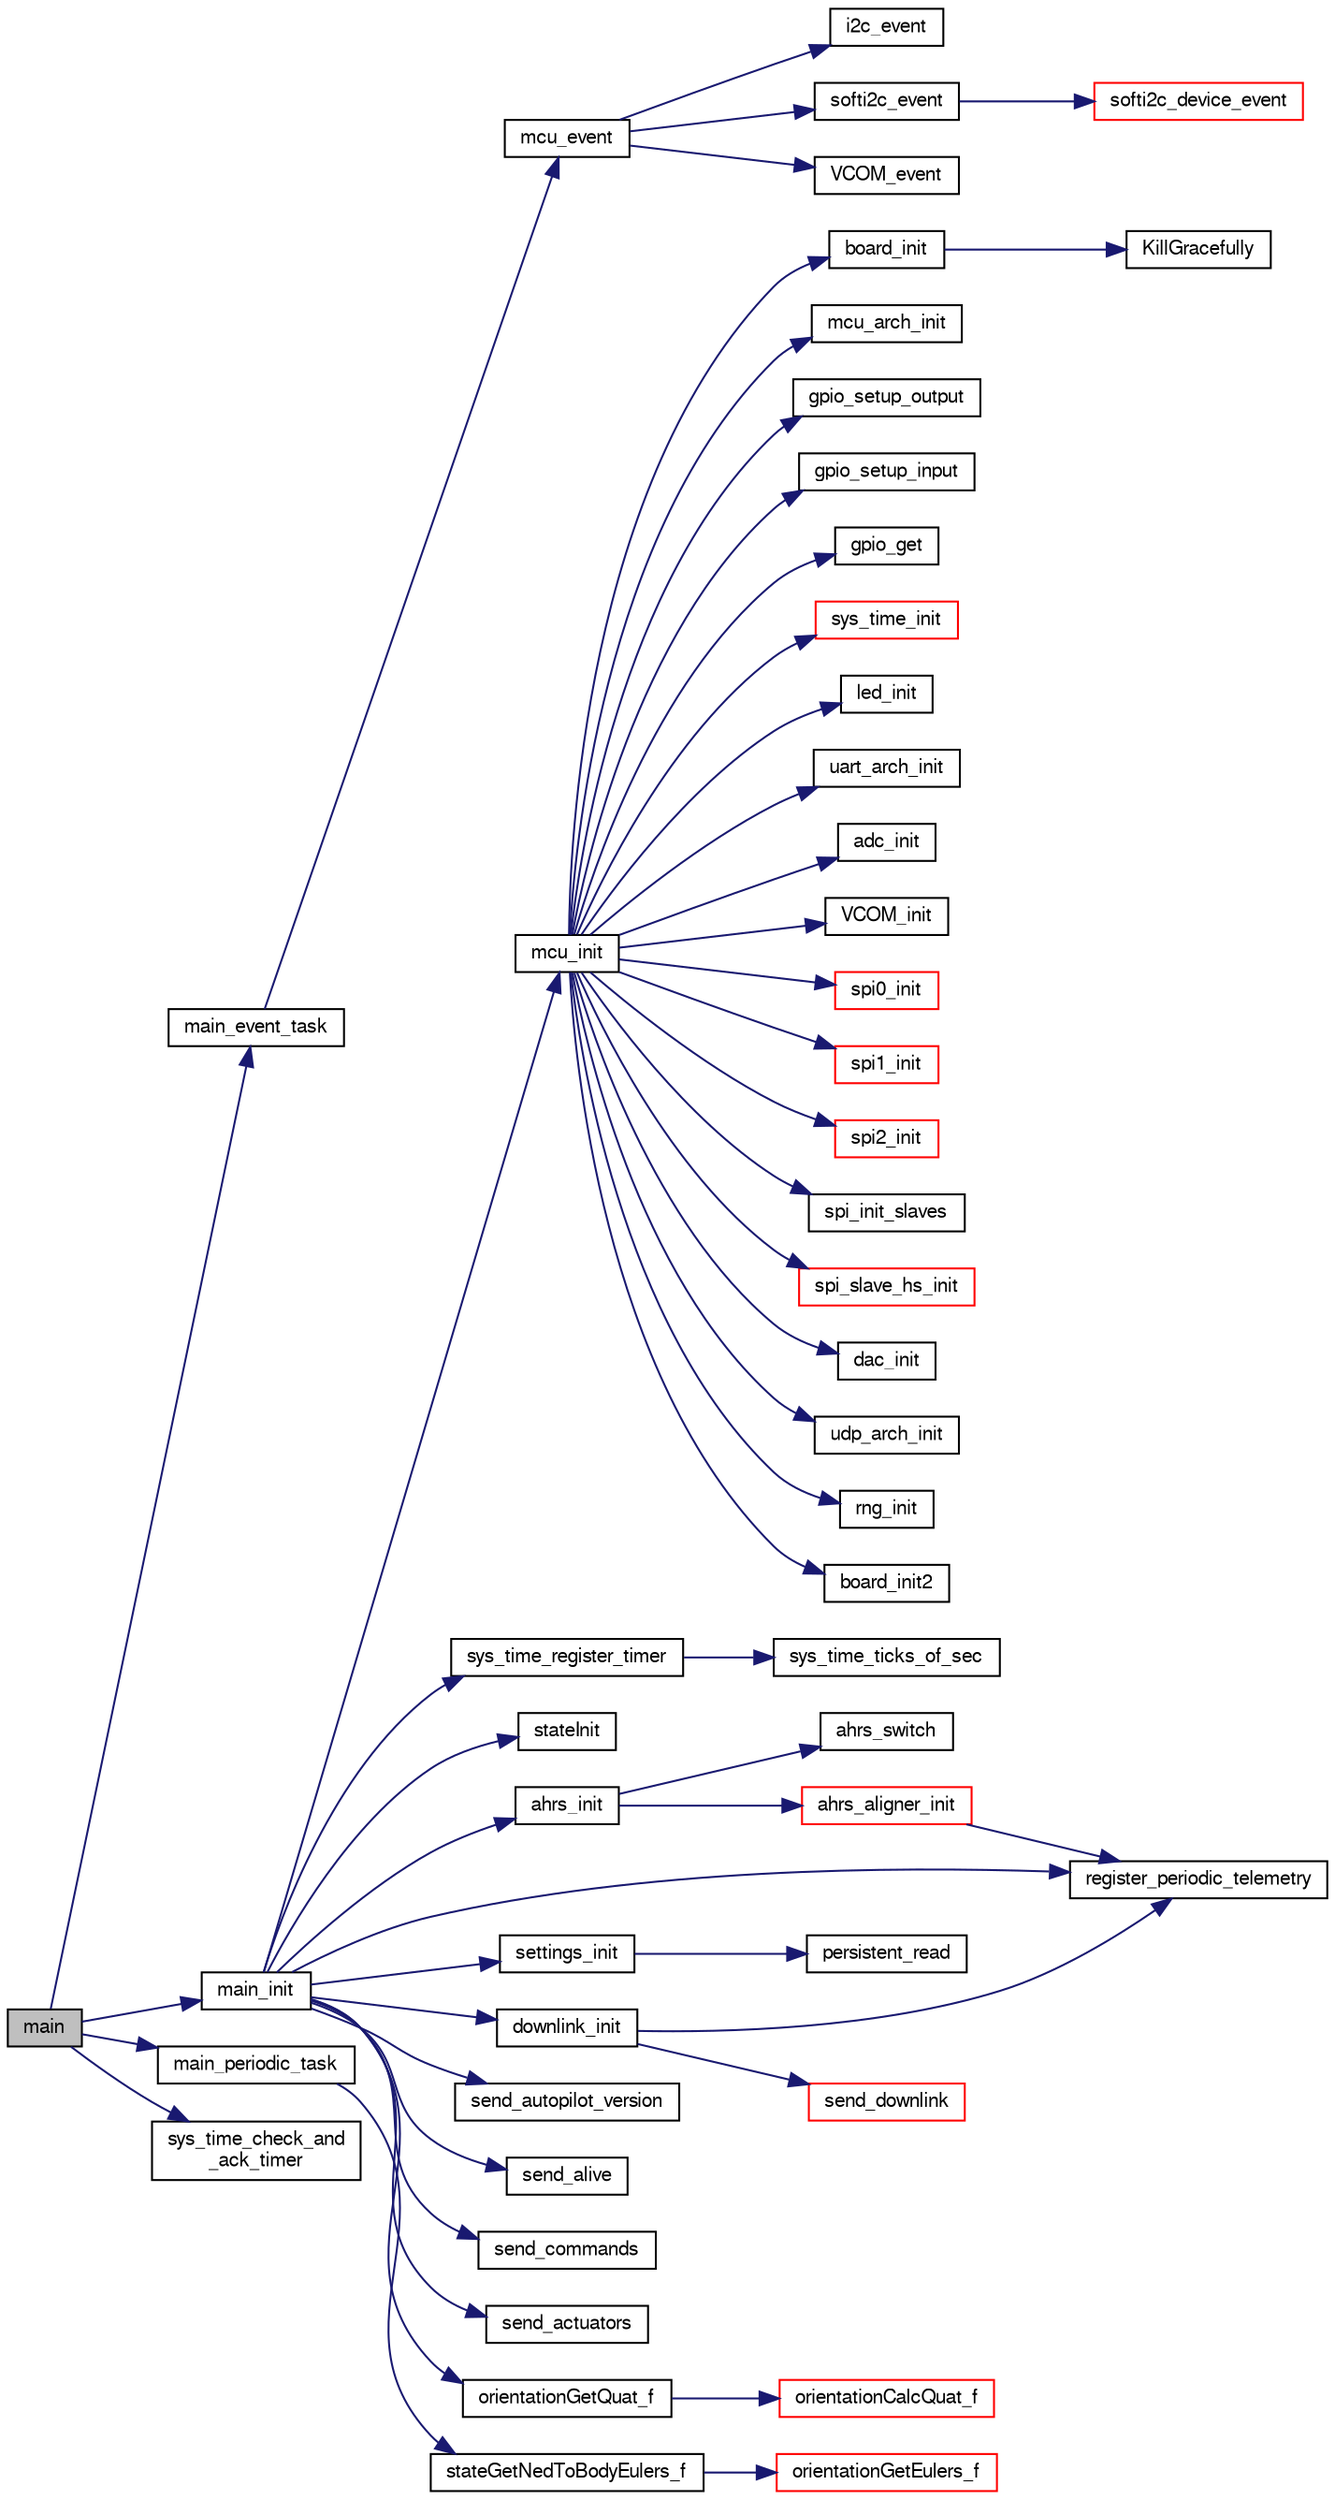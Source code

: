 digraph "main"
{
  edge [fontname="FreeSans",fontsize="10",labelfontname="FreeSans",labelfontsize="10"];
  node [fontname="FreeSans",fontsize="10",shape=record];
  rankdir="LR";
  Node1 [label="main",height=0.2,width=0.4,color="black", fillcolor="grey75", style="filled", fontcolor="black"];
  Node1 -> Node2 [color="midnightblue",fontsize="10",style="solid",fontname="FreeSans"];
  Node2 [label="main_event_task",height=0.2,width=0.4,color="black", fillcolor="white", style="filled",URL="$demo__ahrs__actuators_8c.html#a1cd23e45d5c51116ae1e3096912ea1d1"];
  Node2 -> Node3 [color="midnightblue",fontsize="10",style="solid",fontname="FreeSans"];
  Node3 [label="mcu_event",height=0.2,width=0.4,color="black", fillcolor="white", style="filled",URL="$group__mcu__periph.html#gaf44fd3e4d3d56943e4d0e89100974b07",tooltip="MCU event functions. "];
  Node3 -> Node4 [color="midnightblue",fontsize="10",style="solid",fontname="FreeSans"];
  Node4 [label="i2c_event",height=0.2,width=0.4,color="black", fillcolor="white", style="filled",URL="$group__i2c.html#ga05763355d0e087ba41feab61dd773fe6",tooltip="i2c_event() function "];
  Node3 -> Node5 [color="midnightblue",fontsize="10",style="solid",fontname="FreeSans"];
  Node5 [label="softi2c_event",height=0.2,width=0.4,color="black", fillcolor="white", style="filled",URL="$softi2c_8c.html#a00f14c5101231479a8ceab61ae4cad7c"];
  Node5 -> Node6 [color="midnightblue",fontsize="10",style="solid",fontname="FreeSans"];
  Node6 [label="softi2c_device_event",height=0.2,width=0.4,color="red", fillcolor="white", style="filled",URL="$softi2c_8c.html#a25e9e1f40150fe875f3f75fd2b079618"];
  Node3 -> Node7 [color="midnightblue",fontsize="10",style="solid",fontname="FreeSans"];
  Node7 [label="VCOM_event",height=0.2,width=0.4,color="black", fillcolor="white", style="filled",URL="$lpc21_2usb__ser__hw_8c.html#a15c895e4456578b3ca2818c1e17c832a"];
  Node1 -> Node8 [color="midnightblue",fontsize="10",style="solid",fontname="FreeSans"];
  Node8 [label="main_init",height=0.2,width=0.4,color="black", fillcolor="white", style="filled",URL="$demo__ahrs__actuators_8c.html#afaa8374e20b79aaf7cfcea5ad9467ab1"];
  Node8 -> Node9 [color="midnightblue",fontsize="10",style="solid",fontname="FreeSans"];
  Node9 [label="mcu_init",height=0.2,width=0.4,color="black", fillcolor="white", style="filled",URL="$group__mcu__periph.html#ga9af744358ff4b1e3e33d7dd170862f9b",tooltip="Microcontroller peripherals initialization. "];
  Node9 -> Node10 [color="midnightblue",fontsize="10",style="solid",fontname="FreeSans"];
  Node10 [label="board_init",height=0.2,width=0.4,color="black", fillcolor="white", style="filled",URL="$group__mcu__periph.html#ga916f2adc2080b4fe88034086d107a8dc",tooltip="Optional board init function called at the start of mcu_init(). "];
  Node10 -> Node11 [color="midnightblue",fontsize="10",style="solid",fontname="FreeSans"];
  Node11 [label="KillGracefully",height=0.2,width=0.4,color="black", fillcolor="white", style="filled",URL="$ardrone_2board_8c.html#a646b7f375c14d15f1aa843bbe058634f"];
  Node9 -> Node12 [color="midnightblue",fontsize="10",style="solid",fontname="FreeSans"];
  Node12 [label="mcu_arch_init",height=0.2,width=0.4,color="black", fillcolor="white", style="filled",URL="$chibios_2mcu__arch_8c.html#a87671303c7d4a9264b1ffbb07e87f454"];
  Node9 -> Node13 [color="midnightblue",fontsize="10",style="solid",fontname="FreeSans"];
  Node13 [label="gpio_setup_output",height=0.2,width=0.4,color="black", fillcolor="white", style="filled",URL="$chibios_2mcu__periph_2gpio__arch_8c.html#a614c4a447f1e43381d92c682ac3b953f",tooltip="Setup one or more pins of the given GPIO port as outputs. "];
  Node9 -> Node14 [color="midnightblue",fontsize="10",style="solid",fontname="FreeSans"];
  Node14 [label="gpio_setup_input",height=0.2,width=0.4,color="black", fillcolor="white", style="filled",URL="$chibios_2mcu__periph_2gpio__arch_8c.html#ae7d0172a824f41338c10872b96cc541b",tooltip="Setup one or more pins of the given GPIO port as inputs. "];
  Node9 -> Node15 [color="midnightblue",fontsize="10",style="solid",fontname="FreeSans"];
  Node15 [label="gpio_get",height=0.2,width=0.4,color="black", fillcolor="white", style="filled",URL="$chibios_2mcu__periph_2gpio__arch_8h.html#afd6403990094d8cd6010b2e641a977da",tooltip="Get level of a gpio. "];
  Node9 -> Node16 [color="midnightblue",fontsize="10",style="solid",fontname="FreeSans"];
  Node16 [label="sys_time_init",height=0.2,width=0.4,color="red", fillcolor="white", style="filled",URL="$sys__time_8c.html#a1e6b75f4db9128a3326d8a6283b0af43"];
  Node9 -> Node17 [color="midnightblue",fontsize="10",style="solid",fontname="FreeSans"];
  Node17 [label="led_init",height=0.2,width=0.4,color="black", fillcolor="white", style="filled",URL="$led_8h.html#a9d9d9b1f30592189c3aa7358c626218f",tooltip="Automatic initialization of actived LED Set to OFF at startup. "];
  Node9 -> Node18 [color="midnightblue",fontsize="10",style="solid",fontname="FreeSans"];
  Node18 [label="uart_arch_init",height=0.2,width=0.4,color="black", fillcolor="white", style="filled",URL="$linux_2mcu__periph_2uart__arch_8c.html#a7e440684a8b6a4088b2f1d5b4dc47587"];
  Node9 -> Node19 [color="midnightblue",fontsize="10",style="solid",fontname="FreeSans"];
  Node19 [label="adc_init",height=0.2,width=0.4,color="black", fillcolor="white", style="filled",URL="$chibios_2mcu__periph_2adc__arch_8c.html#a2b815e6730e8723a6d1d06d9ef8f31c0",tooltip="Adc init. "];
  Node9 -> Node20 [color="midnightblue",fontsize="10",style="solid",fontname="FreeSans"];
  Node20 [label="VCOM_init",height=0.2,width=0.4,color="black", fillcolor="white", style="filled",URL="$lpc21_2usb__ser__hw_8c.html#a96a54f28bfc8bc28963cd2fac74609cd"];
  Node9 -> Node21 [color="midnightblue",fontsize="10",style="solid",fontname="FreeSans"];
  Node21 [label="spi0_init",height=0.2,width=0.4,color="red", fillcolor="white", style="filled",URL="$group__spi.html#ga2437939c4fca0a4a5a4f79460ed3f731"];
  Node9 -> Node22 [color="midnightblue",fontsize="10",style="solid",fontname="FreeSans"];
  Node22 [label="spi1_init",height=0.2,width=0.4,color="red", fillcolor="white", style="filled",URL="$group__spi.html#ga7da3469436debceb731ecb76c920efda"];
  Node9 -> Node23 [color="midnightblue",fontsize="10",style="solid",fontname="FreeSans"];
  Node23 [label="spi2_init",height=0.2,width=0.4,color="red", fillcolor="white", style="filled",URL="$group__spi.html#ga1c8c4e89459606c70f6749714abd4a86"];
  Node9 -> Node24 [color="midnightblue",fontsize="10",style="solid",fontname="FreeSans"];
  Node24 [label="spi_init_slaves",height=0.2,width=0.4,color="black", fillcolor="white", style="filled",URL="$group__spi.html#gafc9125c5764a6749703ae4f1303a16f3",tooltip="spi_init_slaves() function "];
  Node9 -> Node25 [color="midnightblue",fontsize="10",style="solid",fontname="FreeSans"];
  Node25 [label="spi_slave_hs_init",height=0.2,width=0.4,color="red", fillcolor="white", style="filled",URL="$spi__slave__hs__arch_8c.html#ad7c7233ab7697ee83d0228fe95b0c048"];
  Node9 -> Node26 [color="midnightblue",fontsize="10",style="solid",fontname="FreeSans"];
  Node26 [label="dac_init",height=0.2,width=0.4,color="black", fillcolor="white", style="filled",URL="$dac__arch_8c.html#a6e622fafee8436bf9cf9f6b120352e3c"];
  Node9 -> Node27 [color="midnightblue",fontsize="10",style="solid",fontname="FreeSans"];
  Node27 [label="udp_arch_init",height=0.2,width=0.4,color="black", fillcolor="white", style="filled",URL="$linux_2mcu__periph_2udp__arch_8c.html#a665732768aad2a0f4b0a396d96485cc2"];
  Node9 -> Node28 [color="midnightblue",fontsize="10",style="solid",fontname="FreeSans"];
  Node28 [label="rng_init",height=0.2,width=0.4,color="black", fillcolor="white", style="filled",URL="$chibios_2mcu__periph_2rng__arch_8c.html#ad5a3df3d0092f55f6ea54ccaa7daf3dc"];
  Node9 -> Node29 [color="midnightblue",fontsize="10",style="solid",fontname="FreeSans"];
  Node29 [label="board_init2",height=0.2,width=0.4,color="black", fillcolor="white", style="filled",URL="$group__mcu__periph.html#gaf8669c6ba2d12460cf1172edd1a5e4a3",tooltip="Optional board init function called at the end of mcu_init(). "];
  Node8 -> Node30 [color="midnightblue",fontsize="10",style="solid",fontname="FreeSans"];
  Node30 [label="sys_time_register_timer",height=0.2,width=0.4,color="black", fillcolor="white", style="filled",URL="$sys__time_8c.html#a3ababed8b6819006aaf919a663efe8cd",tooltip="Register a new system timer. "];
  Node30 -> Node31 [color="midnightblue",fontsize="10",style="solid",fontname="FreeSans"];
  Node31 [label="sys_time_ticks_of_sec",height=0.2,width=0.4,color="black", fillcolor="white", style="filled",URL="$sys__time_8h.html#a2894f16d75a4d3c6ad1449d7bba85406"];
  Node8 -> Node32 [color="midnightblue",fontsize="10",style="solid",fontname="FreeSans"];
  Node32 [label="stateInit",height=0.2,width=0.4,color="black", fillcolor="white", style="filled",URL="$group__state__interface.html#gae841c56c9a83bf54bcdd8d7f166f2e2a"];
  Node8 -> Node33 [color="midnightblue",fontsize="10",style="solid",fontname="FreeSans"];
  Node33 [label="ahrs_init",height=0.2,width=0.4,color="black", fillcolor="white", style="filled",URL="$ahrs_8c.html#aa3721663c9df7c7af5613486a3566afb",tooltip="AHRS initialization. "];
  Node33 -> Node34 [color="midnightblue",fontsize="10",style="solid",fontname="FreeSans"];
  Node34 [label="ahrs_switch",height=0.2,width=0.4,color="black", fillcolor="white", style="filled",URL="$ahrs_8c.html#ad933997851f19f057be2d3c1d4b5b5d0",tooltip="Switch to the output of another AHRS impl. "];
  Node33 -> Node35 [color="midnightblue",fontsize="10",style="solid",fontname="FreeSans"];
  Node35 [label="ahrs_aligner_init",height=0.2,width=0.4,color="red", fillcolor="white", style="filled",URL="$ahrs__aligner_8c.html#a321c9a82fcb75074c3041cbf6906e5ea"];
  Node35 -> Node36 [color="midnightblue",fontsize="10",style="solid",fontname="FreeSans"];
  Node36 [label="register_periodic_telemetry",height=0.2,width=0.4,color="black", fillcolor="white", style="filled",URL="$telemetry_8c.html#a8b8cf43739f06c54d16370c141b541a0",tooltip="Register a telemetry callback function. "];
  Node8 -> Node37 [color="midnightblue",fontsize="10",style="solid",fontname="FreeSans"];
  Node37 [label="settings_init",height=0.2,width=0.4,color="black", fillcolor="white", style="filled",URL="$settings_8c.html#a5f9a5a2e826aec11c77548f2a541fb9e"];
  Node37 -> Node38 [color="midnightblue",fontsize="10",style="solid",fontname="FreeSans"];
  Node38 [label="persistent_read",height=0.2,width=0.4,color="black", fillcolor="white", style="filled",URL="$chibios_2subsystems_2settings__arch_8c.html#a6d60026540670a5fc2ac03dee06c791e"];
  Node8 -> Node39 [color="midnightblue",fontsize="10",style="solid",fontname="FreeSans"];
  Node39 [label="downlink_init",height=0.2,width=0.4,color="black", fillcolor="white", style="filled",URL="$downlink_8c.html#afd49e1738cc6ad57218b944dcb94f73b"];
  Node39 -> Node36 [color="midnightblue",fontsize="10",style="solid",fontname="FreeSans"];
  Node39 -> Node40 [color="midnightblue",fontsize="10",style="solid",fontname="FreeSans"];
  Node40 [label="send_downlink",height=0.2,width=0.4,color="red", fillcolor="white", style="filled",URL="$downlink_8c.html#af23b2b19aabf230dd8e4bb719c3d4f34"];
  Node8 -> Node36 [color="midnightblue",fontsize="10",style="solid",fontname="FreeSans"];
  Node8 -> Node41 [color="midnightblue",fontsize="10",style="solid",fontname="FreeSans"];
  Node41 [label="send_autopilot_version",height=0.2,width=0.4,color="black", fillcolor="white", style="filled",URL="$demo__ahrs__actuators_8c.html#a974326e4c446abb45f2c4ce43666412f"];
  Node8 -> Node42 [color="midnightblue",fontsize="10",style="solid",fontname="FreeSans"];
  Node42 [label="send_alive",height=0.2,width=0.4,color="black", fillcolor="white", style="filled",URL="$demo__ahrs__actuators_8c.html#a65644c7fe2e327f01296b259bc106f85"];
  Node8 -> Node43 [color="midnightblue",fontsize="10",style="solid",fontname="FreeSans"];
  Node43 [label="send_commands",height=0.2,width=0.4,color="black", fillcolor="white", style="filled",URL="$demo__ahrs__actuators_8c.html#a4d3ebf2393fe597ab7a9a9e615ed2efe"];
  Node8 -> Node44 [color="midnightblue",fontsize="10",style="solid",fontname="FreeSans"];
  Node44 [label="send_actuators",height=0.2,width=0.4,color="black", fillcolor="white", style="filled",URL="$demo__ahrs__actuators_8c.html#acd7f051f394d395b1b28750b8e853e9c"];
  Node8 -> Node45 [color="midnightblue",fontsize="10",style="solid",fontname="FreeSans"];
  Node45 [label="orientationGetQuat_f",height=0.2,width=0.4,color="black", fillcolor="white", style="filled",URL="$group__math__orientation__representation.html#ga4bc38966bac43e1f55b2f042d8f2e411",tooltip="Get vehicle body attitude quaternion (float). "];
  Node45 -> Node46 [color="midnightblue",fontsize="10",style="solid",fontname="FreeSans"];
  Node46 [label="orientationCalcQuat_f",height=0.2,width=0.4,color="red", fillcolor="white", style="filled",URL="$group__math__orientation__representation.html#ga33edf7d5bd278bed617fb5aa88559dc2"];
  Node1 -> Node47 [color="midnightblue",fontsize="10",style="solid",fontname="FreeSans"];
  Node47 [label="main_periodic_task",height=0.2,width=0.4,color="black", fillcolor="white", style="filled",URL="$demo__ahrs__actuators_8c.html#a791eaf74023b4de8d10fbfe0de040ed8"];
  Node47 -> Node48 [color="midnightblue",fontsize="10",style="solid",fontname="FreeSans"];
  Node48 [label="stateGetNedToBodyEulers_f",height=0.2,width=0.4,color="black", fillcolor="white", style="filled",URL="$group__state__attitude.html#ga9a5e6bac6e7d78e1b33430e73344615b",tooltip="Get vehicle body attitude euler angles (float). "];
  Node48 -> Node49 [color="midnightblue",fontsize="10",style="solid",fontname="FreeSans"];
  Node49 [label="orientationGetEulers_f",height=0.2,width=0.4,color="red", fillcolor="white", style="filled",URL="$group__math__orientation__representation.html#gaaae3838d0b45682d48257d5dbfff3030",tooltip="Get vehicle body attitude euler angles (float). "];
  Node1 -> Node50 [color="midnightblue",fontsize="10",style="solid",fontname="FreeSans"];
  Node50 [label="sys_time_check_and\l_ack_timer",height=0.2,width=0.4,color="black", fillcolor="white", style="filled",URL="$sys__time_8h.html#a51e98e20394934c8db19022ab2adc4c1",tooltip="Check if timer has elapsed. "];
}
